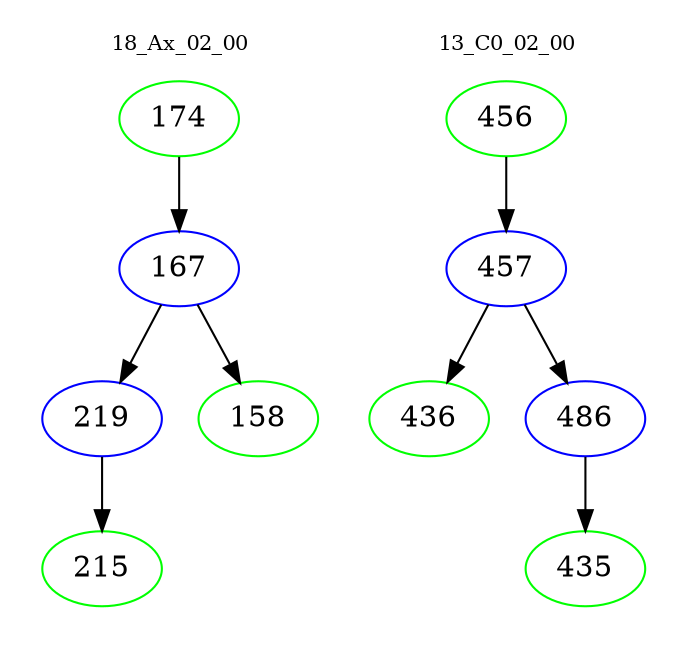 digraph{
subgraph cluster_0 {
color = white
label = "18_Ax_02_00";
fontsize=10;
T0_174 [label="174", color="green"]
T0_174 -> T0_167 [color="black"]
T0_167 [label="167", color="blue"]
T0_167 -> T0_219 [color="black"]
T0_219 [label="219", color="blue"]
T0_219 -> T0_215 [color="black"]
T0_215 [label="215", color="green"]
T0_167 -> T0_158 [color="black"]
T0_158 [label="158", color="green"]
}
subgraph cluster_1 {
color = white
label = "13_C0_02_00";
fontsize=10;
T1_456 [label="456", color="green"]
T1_456 -> T1_457 [color="black"]
T1_457 [label="457", color="blue"]
T1_457 -> T1_436 [color="black"]
T1_436 [label="436", color="green"]
T1_457 -> T1_486 [color="black"]
T1_486 [label="486", color="blue"]
T1_486 -> T1_435 [color="black"]
T1_435 [label="435", color="green"]
}
}
